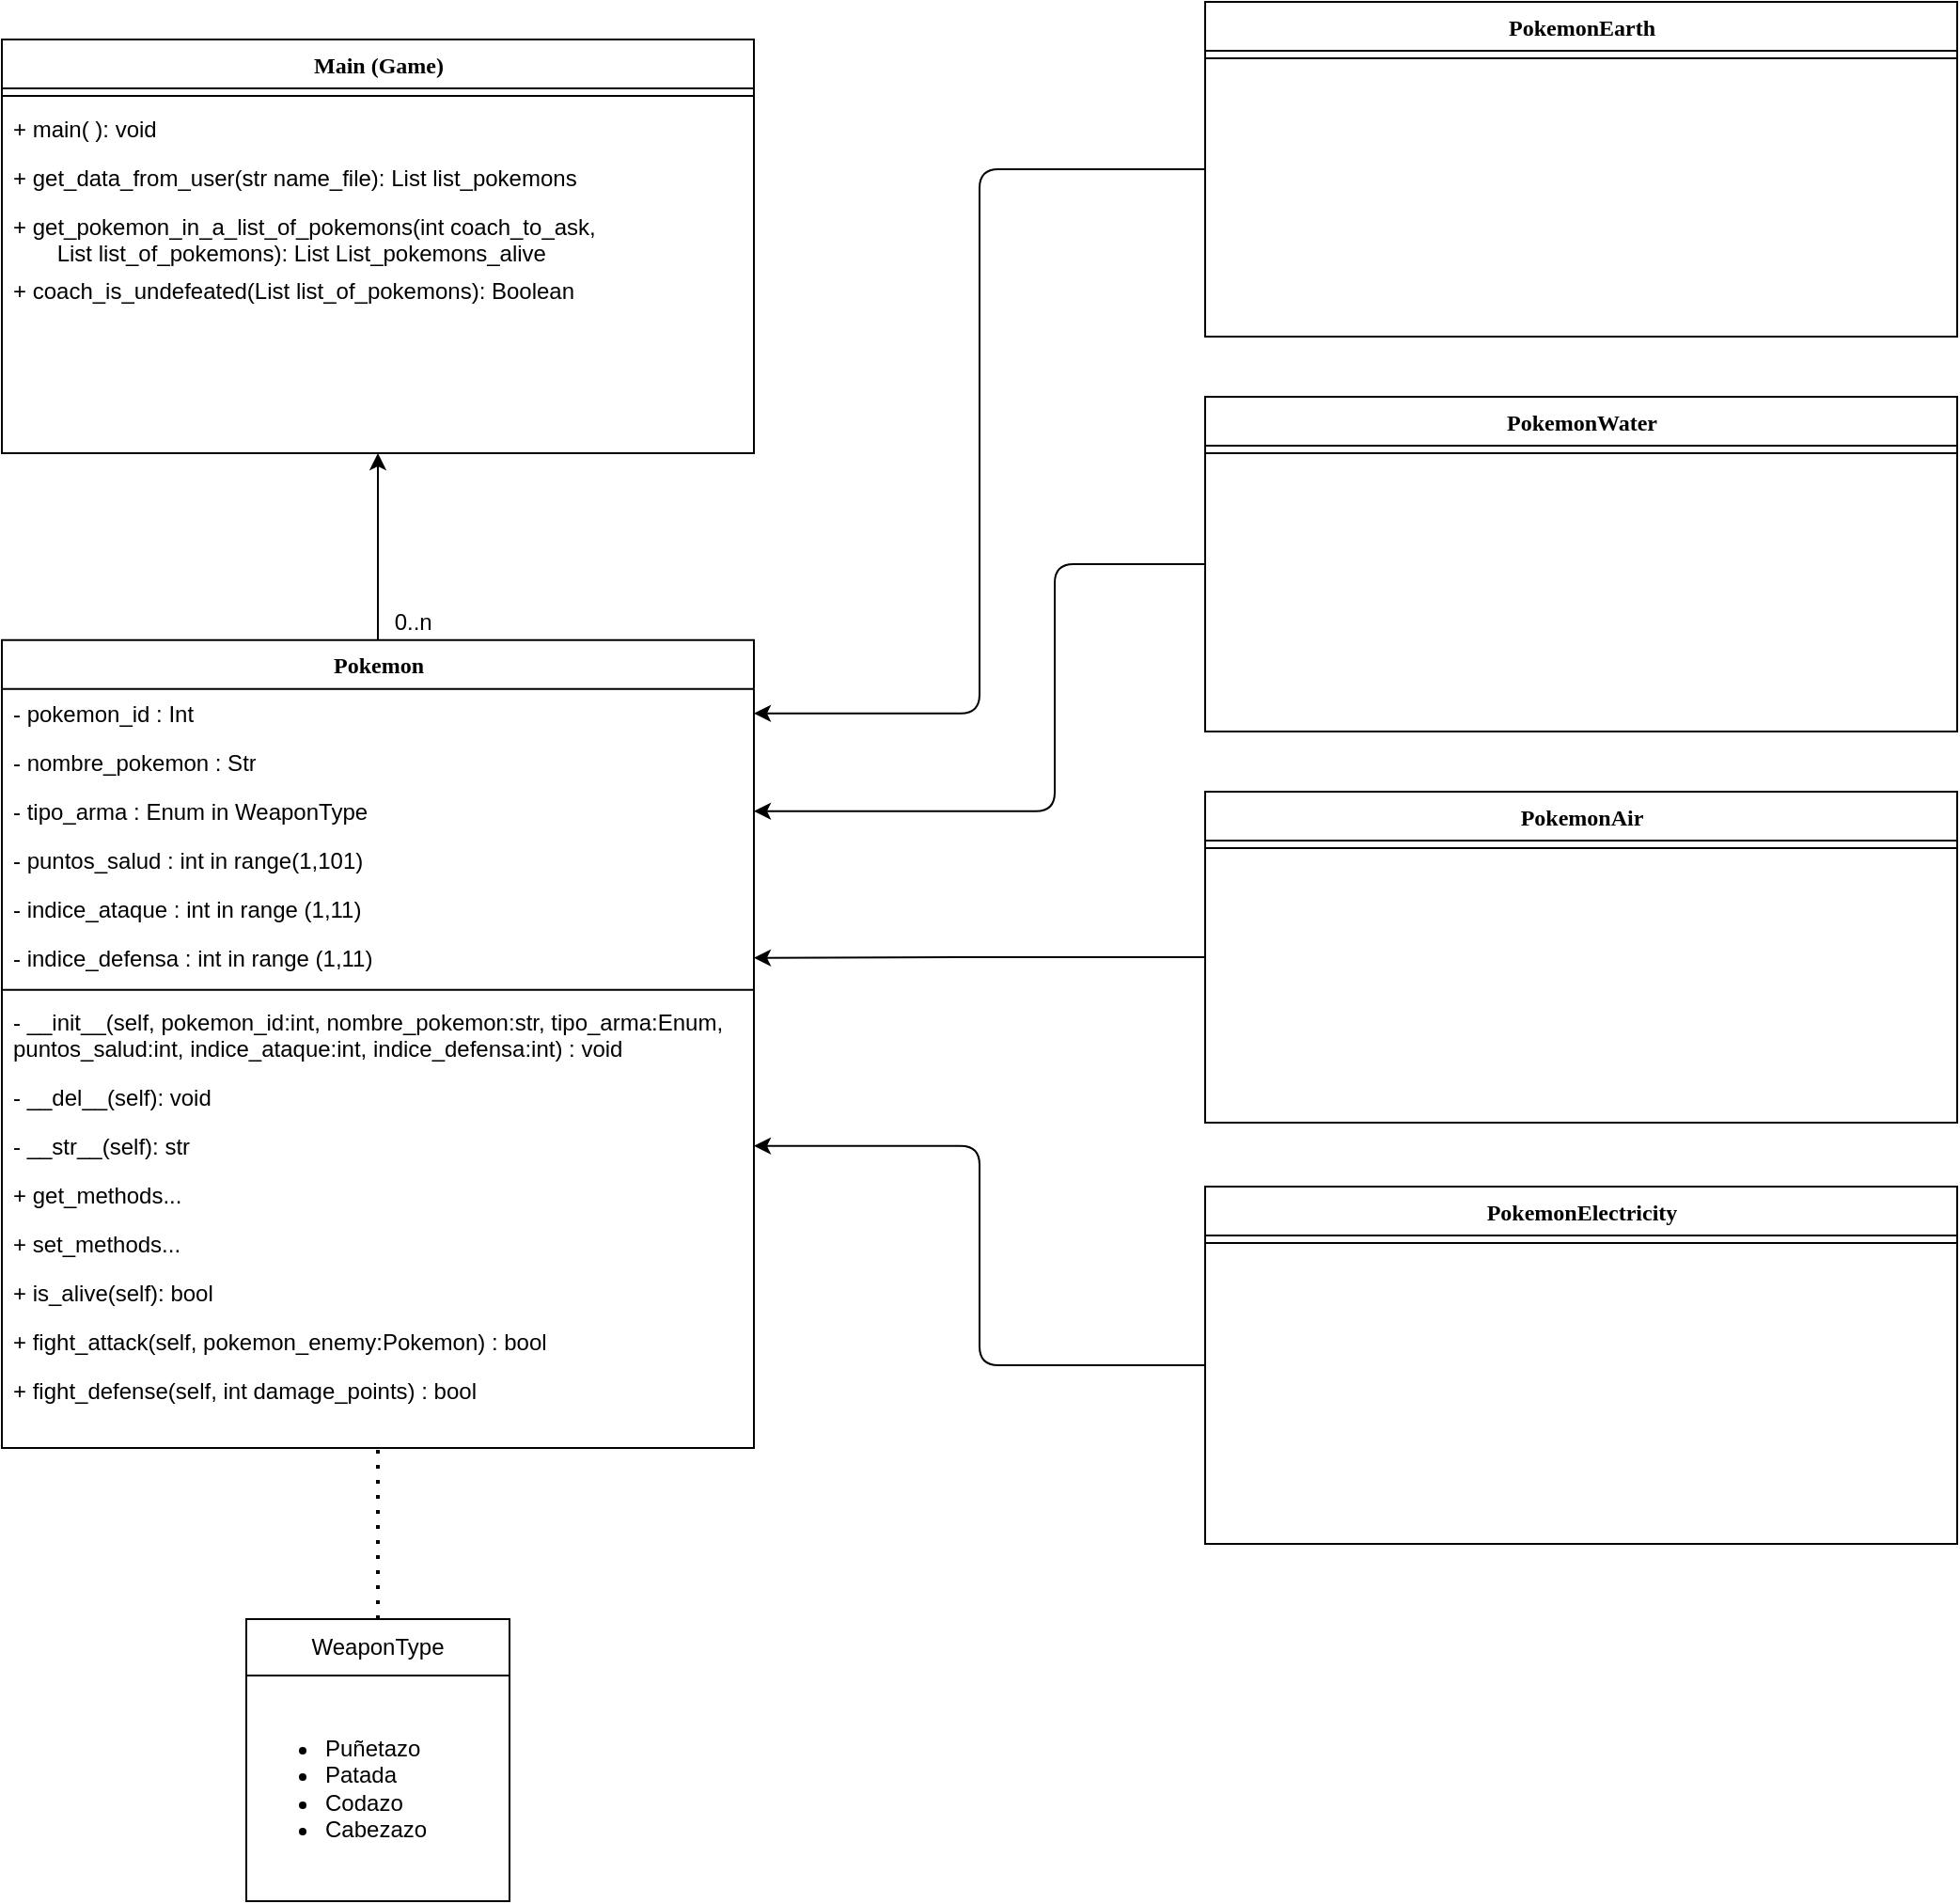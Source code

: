 <mxfile>
    <diagram id="vaQDnDRVy2z-TdnnxWPr" name="Page-1">
        <mxGraphModel dx="1533" dy="1989" grid="1" gridSize="10" guides="1" tooltips="1" connect="1" arrows="1" fold="1" page="1" pageScale="1" pageWidth="827" pageHeight="1169" math="0" shadow="0">
            <root>
                <mxCell id="0"/>
                <mxCell id="1" parent="0"/>
                <mxCell id="2" value="Main (Game)" style="swimlane;html=1;fontStyle=1;align=center;verticalAlign=top;childLayout=stackLayout;horizontal=1;startSize=26;horizontalStack=0;resizeParent=1;resizeLast=0;collapsible=1;marginBottom=0;swimlaneFillColor=none;rounded=0;shadow=0;comic=0;labelBackgroundColor=none;strokeWidth=1;fillColor=none;fontFamily=Verdana;fontSize=12" vertex="1" parent="1">
                    <mxGeometry x="40" y="-1120" width="400" height="220" as="geometry"/>
                </mxCell>
                <mxCell id="3" value="" style="line;html=1;strokeWidth=1;fillColor=none;align=left;verticalAlign=middle;spacingTop=-1;spacingLeft=3;spacingRight=3;rotatable=0;labelPosition=right;points=[];portConstraint=eastwest;" vertex="1" parent="2">
                    <mxGeometry y="26" width="400" height="8" as="geometry"/>
                </mxCell>
                <mxCell id="4" value="+ main( ): void" style="text;html=1;strokeColor=none;fillColor=none;align=left;verticalAlign=top;spacingLeft=4;spacingRight=4;whiteSpace=wrap;overflow=hidden;rotatable=0;points=[[0,0.5],[1,0.5]];portConstraint=eastwest;" vertex="1" parent="2">
                    <mxGeometry y="34" width="400" height="26" as="geometry"/>
                </mxCell>
                <mxCell id="5" value="+ get_data_from_user(str name_file): List list_pokemons" style="text;html=1;strokeColor=none;fillColor=none;align=left;verticalAlign=top;spacingLeft=4;spacingRight=4;whiteSpace=wrap;overflow=hidden;rotatable=0;points=[[0,0.5],[1,0.5]];portConstraint=eastwest;" vertex="1" parent="2">
                    <mxGeometry y="60" width="400" height="26" as="geometry"/>
                </mxCell>
                <mxCell id="6" value="+ get_pokemon_in_a_list_of_pokemons(int coach_to_ask,&lt;br&gt;&amp;nbsp; &amp;nbsp; &amp;nbsp; &amp;nbsp;List list_of_pokemons): List List_pokemons_alive" style="text;html=1;strokeColor=none;fillColor=none;align=left;verticalAlign=top;spacingLeft=4;spacingRight=4;whiteSpace=wrap;overflow=hidden;rotatable=0;points=[[0,0.5],[1,0.5]];portConstraint=eastwest;" vertex="1" parent="2">
                    <mxGeometry y="86" width="400" height="34" as="geometry"/>
                </mxCell>
                <mxCell id="7" value="+ coach_is_undefeated(List list_of_pokemons): Boolean" style="text;html=1;strokeColor=none;fillColor=none;align=left;verticalAlign=top;spacingLeft=4;spacingRight=4;whiteSpace=wrap;overflow=hidden;rotatable=0;points=[[0,0.5],[1,0.5]];portConstraint=eastwest;" vertex="1" parent="2">
                    <mxGeometry y="120" width="400" height="26" as="geometry"/>
                </mxCell>
                <mxCell id="36" style="edgeStyle=orthogonalEdgeStyle;html=1;entryX=0.5;entryY=1;entryDx=0;entryDy=0;" edge="1" parent="1" source="8" target="2">
                    <mxGeometry relative="1" as="geometry"/>
                </mxCell>
                <mxCell id="8" value="Pokemon" style="swimlane;html=1;fontStyle=1;align=center;verticalAlign=top;childLayout=stackLayout;horizontal=1;startSize=26;horizontalStack=0;resizeParent=1;resizeLast=0;collapsible=1;marginBottom=0;swimlaneFillColor=none;rounded=0;shadow=0;comic=0;labelBackgroundColor=none;strokeWidth=1;fillColor=none;fontFamily=Verdana;fontSize=12" vertex="1" parent="1">
                    <mxGeometry x="40" y="-800.64" width="400" height="429.64" as="geometry"/>
                </mxCell>
                <mxCell id="9" value="- pokemon_id : Int" style="text;html=1;strokeColor=none;fillColor=none;align=left;verticalAlign=top;spacingLeft=4;spacingRight=4;whiteSpace=wrap;overflow=hidden;rotatable=0;points=[[0,0.5],[1,0.5]];portConstraint=eastwest;" vertex="1" parent="8">
                    <mxGeometry y="26" width="400" height="26" as="geometry"/>
                </mxCell>
                <mxCell id="10" value="- nombre_pokemon : Str" style="text;html=1;strokeColor=none;fillColor=none;align=left;verticalAlign=top;spacingLeft=4;spacingRight=4;whiteSpace=wrap;overflow=hidden;rotatable=0;points=[[0,0.5],[1,0.5]];portConstraint=eastwest;" vertex="1" parent="8">
                    <mxGeometry y="52" width="400" height="26" as="geometry"/>
                </mxCell>
                <mxCell id="11" value="- tipo_arma : Enum in WeaponType" style="text;html=1;strokeColor=none;fillColor=none;align=left;verticalAlign=top;spacingLeft=4;spacingRight=4;whiteSpace=wrap;overflow=hidden;rotatable=0;points=[[0,0.5],[1,0.5]];portConstraint=eastwest;" vertex="1" parent="8">
                    <mxGeometry y="78" width="400" height="26" as="geometry"/>
                </mxCell>
                <mxCell id="12" value="- puntos_salud : int in range(1,101)" style="text;html=1;strokeColor=none;fillColor=none;align=left;verticalAlign=top;spacingLeft=4;spacingRight=4;whiteSpace=wrap;overflow=hidden;rotatable=0;points=[[0,0.5],[1,0.5]];portConstraint=eastwest;" vertex="1" parent="8">
                    <mxGeometry y="104" width="400" height="26" as="geometry"/>
                </mxCell>
                <mxCell id="13" value="- indice_ataque : int in range (1,11)" style="text;html=1;strokeColor=none;fillColor=none;align=left;verticalAlign=top;spacingLeft=4;spacingRight=4;whiteSpace=wrap;overflow=hidden;rotatable=0;points=[[0,0.5],[1,0.5]];portConstraint=eastwest;" vertex="1" parent="8">
                    <mxGeometry y="130" width="400" height="26" as="geometry"/>
                </mxCell>
                <mxCell id="14" value="- indice_defensa : int in range (1,11)" style="text;html=1;strokeColor=none;fillColor=none;align=left;verticalAlign=top;spacingLeft=4;spacingRight=4;whiteSpace=wrap;overflow=hidden;rotatable=0;points=[[0,0.5],[1,0.5]];portConstraint=eastwest;" vertex="1" parent="8">
                    <mxGeometry y="156" width="400" height="26" as="geometry"/>
                </mxCell>
                <mxCell id="15" value="" style="line;html=1;strokeWidth=1;fillColor=none;align=left;verticalAlign=middle;spacingTop=-1;spacingLeft=3;spacingRight=3;rotatable=0;labelPosition=right;points=[];portConstraint=eastwest;" vertex="1" parent="8">
                    <mxGeometry y="182" width="400" height="8" as="geometry"/>
                </mxCell>
                <mxCell id="16" value="- __init__(self, pokemon_id:int, nombre_pokemon:str, tipo_arma:Enum, puntos_salud:int, indice_ataque:int, indice_defensa:int) : void" style="text;html=1;strokeColor=none;fillColor=none;align=left;verticalAlign=top;spacingLeft=4;spacingRight=4;whiteSpace=wrap;overflow=hidden;rotatable=0;points=[[0,0.5],[1,0.5]];portConstraint=eastwest;" vertex="1" parent="8">
                    <mxGeometry y="190" width="400" height="40" as="geometry"/>
                </mxCell>
                <mxCell id="17" value="- __del__(self): void" style="text;html=1;strokeColor=none;fillColor=none;align=left;verticalAlign=top;spacingLeft=4;spacingRight=4;whiteSpace=wrap;overflow=hidden;rotatable=0;points=[[0,0.5],[1,0.5]];portConstraint=eastwest;" vertex="1" parent="8">
                    <mxGeometry y="230" width="400" height="26" as="geometry"/>
                </mxCell>
                <mxCell id="18" value="- __str__(self): str" style="text;html=1;strokeColor=none;fillColor=none;align=left;verticalAlign=top;spacingLeft=4;spacingRight=4;whiteSpace=wrap;overflow=hidden;rotatable=0;points=[[0,0.5],[1,0.5]];portConstraint=eastwest;" vertex="1" parent="8">
                    <mxGeometry y="256" width="400" height="26" as="geometry"/>
                </mxCell>
                <mxCell id="19" value="+ get_methods..." style="text;html=1;strokeColor=none;fillColor=none;align=left;verticalAlign=top;spacingLeft=4;spacingRight=4;whiteSpace=wrap;overflow=hidden;rotatable=0;points=[[0,0.5],[1,0.5]];portConstraint=eastwest;" vertex="1" parent="8">
                    <mxGeometry y="282" width="400" height="26" as="geometry"/>
                </mxCell>
                <mxCell id="20" value="+ set_methods..." style="text;html=1;strokeColor=none;fillColor=none;align=left;verticalAlign=top;spacingLeft=4;spacingRight=4;whiteSpace=wrap;overflow=hidden;rotatable=0;points=[[0,0.5],[1,0.5]];portConstraint=eastwest;" vertex="1" parent="8">
                    <mxGeometry y="308" width="400" height="26" as="geometry"/>
                </mxCell>
                <mxCell id="21" value="+ is_alive(self): bool" style="text;html=1;strokeColor=none;fillColor=none;align=left;verticalAlign=top;spacingLeft=4;spacingRight=4;whiteSpace=wrap;overflow=hidden;rotatable=0;points=[[0,0.5],[1,0.5]];portConstraint=eastwest;" vertex="1" parent="8">
                    <mxGeometry y="334" width="400" height="26" as="geometry"/>
                </mxCell>
                <mxCell id="22" value="+ fight_attack(self, pokemon_enemy:Pokemon) : bool" style="text;html=1;strokeColor=none;fillColor=none;align=left;verticalAlign=top;spacingLeft=4;spacingRight=4;whiteSpace=wrap;overflow=hidden;rotatable=0;points=[[0,0.5],[1,0.5]];portConstraint=eastwest;" vertex="1" parent="8">
                    <mxGeometry y="360" width="400" height="26" as="geometry"/>
                </mxCell>
                <mxCell id="23" value="+ fight_defense(self, int damage_points) : bool" style="text;html=1;strokeColor=none;fillColor=none;align=left;verticalAlign=top;spacingLeft=4;spacingRight=4;whiteSpace=wrap;overflow=hidden;rotatable=0;points=[[0,0.5],[1,0.5]];portConstraint=eastwest;" vertex="1" parent="8">
                    <mxGeometry y="386" width="400" height="26" as="geometry"/>
                </mxCell>
                <mxCell id="33" style="edgeStyle=orthogonalEdgeStyle;html=1;entryX=1;entryY=0.5;entryDx=0;entryDy=0;exitX=0;exitY=0.5;exitDx=0;exitDy=0;" edge="1" parent="1" source="24" target="11">
                    <mxGeometry relative="1" as="geometry">
                        <Array as="points">
                            <mxPoint x="600" y="-841"/>
                            <mxPoint x="600" y="-710"/>
                        </Array>
                    </mxGeometry>
                </mxCell>
                <mxCell id="24" value="PokemonWater" style="swimlane;html=1;fontStyle=1;align=center;verticalAlign=top;childLayout=stackLayout;horizontal=1;startSize=26;horizontalStack=0;resizeParent=1;resizeLast=0;collapsible=1;marginBottom=0;swimlaneFillColor=none;rounded=0;shadow=0;comic=0;labelBackgroundColor=none;strokeWidth=1;fillColor=none;fontFamily=Verdana;fontSize=12" vertex="1" parent="1">
                    <mxGeometry x="680" y="-930" width="400" height="178" as="geometry"/>
                </mxCell>
                <mxCell id="25" value="" style="line;html=1;strokeWidth=1;fillColor=none;align=left;verticalAlign=middle;spacingTop=-1;spacingLeft=3;spacingRight=3;rotatable=0;labelPosition=right;points=[];portConstraint=eastwest;" vertex="1" parent="24">
                    <mxGeometry y="26" width="400" height="8" as="geometry"/>
                </mxCell>
                <mxCell id="34" style="edgeStyle=orthogonalEdgeStyle;html=1;entryX=1;entryY=0.5;entryDx=0;entryDy=0;" edge="1" parent="1" source="26" target="14">
                    <mxGeometry relative="1" as="geometry"/>
                </mxCell>
                <mxCell id="26" value="PokemonAir" style="swimlane;html=1;fontStyle=1;align=center;verticalAlign=top;childLayout=stackLayout;horizontal=1;startSize=26;horizontalStack=0;resizeParent=1;resizeLast=0;collapsible=1;marginBottom=0;swimlaneFillColor=none;rounded=0;shadow=0;comic=0;labelBackgroundColor=none;strokeWidth=1;fillColor=none;fontFamily=Verdana;fontSize=12" vertex="1" parent="1">
                    <mxGeometry x="680" y="-720" width="400" height="176" as="geometry"/>
                </mxCell>
                <mxCell id="27" value="" style="line;html=1;strokeWidth=1;fillColor=none;align=left;verticalAlign=middle;spacingTop=-1;spacingLeft=3;spacingRight=3;rotatable=0;labelPosition=right;points=[];portConstraint=eastwest;" vertex="1" parent="26">
                    <mxGeometry y="26" width="400" height="8" as="geometry"/>
                </mxCell>
                <mxCell id="35" style="edgeStyle=orthogonalEdgeStyle;html=1;entryX=1;entryY=0.5;entryDx=0;entryDy=0;exitX=0;exitY=0.5;exitDx=0;exitDy=0;" edge="1" parent="1" source="28" target="18">
                    <mxGeometry relative="1" as="geometry"/>
                </mxCell>
                <mxCell id="28" value="PokemonElectricity" style="swimlane;html=1;fontStyle=1;align=center;verticalAlign=top;childLayout=stackLayout;horizontal=1;startSize=26;horizontalStack=0;resizeParent=1;resizeLast=0;collapsible=1;marginBottom=0;swimlaneFillColor=none;rounded=0;shadow=0;comic=0;labelBackgroundColor=none;strokeWidth=1;fillColor=none;fontFamily=Verdana;fontSize=12" vertex="1" parent="1">
                    <mxGeometry x="680" y="-510" width="400" height="190" as="geometry"/>
                </mxCell>
                <mxCell id="29" value="" style="line;html=1;strokeWidth=1;fillColor=none;align=left;verticalAlign=middle;spacingTop=-1;spacingLeft=3;spacingRight=3;rotatable=0;labelPosition=right;points=[];portConstraint=eastwest;" vertex="1" parent="28">
                    <mxGeometry y="26" width="400" height="8" as="geometry"/>
                </mxCell>
                <mxCell id="32" style="edgeStyle=orthogonalEdgeStyle;html=1;entryX=1;entryY=0.5;entryDx=0;entryDy=0;exitX=0;exitY=0.5;exitDx=0;exitDy=0;" edge="1" parent="1" source="30" target="9">
                    <mxGeometry relative="1" as="geometry"/>
                </mxCell>
                <mxCell id="30" value="PokemonEarth" style="swimlane;html=1;fontStyle=1;align=center;verticalAlign=top;childLayout=stackLayout;horizontal=1;startSize=26;horizontalStack=0;resizeParent=1;resizeLast=0;collapsible=1;marginBottom=0;swimlaneFillColor=none;rounded=0;shadow=0;comic=0;labelBackgroundColor=none;strokeWidth=1;fillColor=none;fontFamily=Verdana;fontSize=12" vertex="1" parent="1">
                    <mxGeometry x="680" y="-1140" width="400" height="178" as="geometry"/>
                </mxCell>
                <mxCell id="31" value="" style="line;html=1;strokeWidth=1;fillColor=none;align=left;verticalAlign=middle;spacingTop=-1;spacingLeft=3;spacingRight=3;rotatable=0;labelPosition=right;points=[];portConstraint=eastwest;" vertex="1" parent="30">
                    <mxGeometry y="26" width="400" height="8" as="geometry"/>
                </mxCell>
                <mxCell id="37" value="0..n&amp;nbsp;" style="text;html=1;align=center;verticalAlign=middle;resizable=0;points=[];autosize=1;strokeColor=none;fillColor=none;" vertex="1" parent="1">
                    <mxGeometry x="235" y="-825" width="50" height="30" as="geometry"/>
                </mxCell>
                <mxCell id="38" value="WeaponType" style="swimlane;fontStyle=0;childLayout=stackLayout;horizontal=1;startSize=30;horizontalStack=0;resizeParent=1;resizeParentMax=0;resizeLast=0;collapsible=1;marginBottom=0;whiteSpace=wrap;html=1;" vertex="1" parent="1">
                    <mxGeometry x="170" y="-280" width="140" height="150" as="geometry"/>
                </mxCell>
                <mxCell id="39" value="&lt;ul&gt;&lt;li&gt;Puñetazo&lt;/li&gt;&lt;li&gt;Patada&lt;/li&gt;&lt;li&gt;Codazo&lt;/li&gt;&lt;li&gt;Cabezazo&lt;/li&gt;&lt;/ul&gt;" style="text;html=1;align=left;verticalAlign=middle;resizable=0;points=[];autosize=1;strokeColor=none;fillColor=none;" vertex="1" parent="38">
                    <mxGeometry y="30" width="140" height="120" as="geometry"/>
                </mxCell>
                <mxCell id="40" value="" style="endArrow=none;dashed=1;html=1;dashPattern=1 3;strokeWidth=2;entryX=0.5;entryY=1;entryDx=0;entryDy=0;exitX=0.5;exitY=0;exitDx=0;exitDy=0;" edge="1" parent="1" source="38" target="8">
                    <mxGeometry width="50" height="50" relative="1" as="geometry">
                        <mxPoint x="420" y="-280" as="sourcePoint"/>
                        <mxPoint x="240" y="-330" as="targetPoint"/>
                    </mxGeometry>
                </mxCell>
            </root>
        </mxGraphModel>
    </diagram>
</mxfile>

